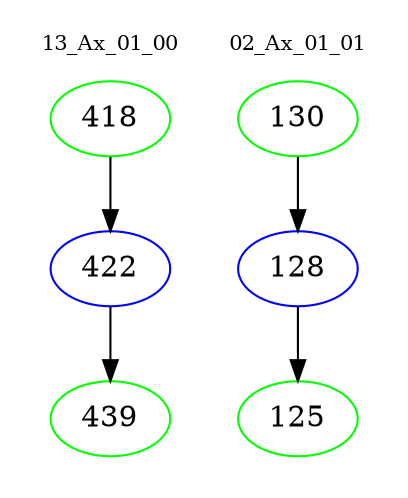 digraph{
subgraph cluster_0 {
color = white
label = "13_Ax_01_00";
fontsize=10;
T0_418 [label="418", color="green"]
T0_418 -> T0_422 [color="black"]
T0_422 [label="422", color="blue"]
T0_422 -> T0_439 [color="black"]
T0_439 [label="439", color="green"]
}
subgraph cluster_1 {
color = white
label = "02_Ax_01_01";
fontsize=10;
T1_130 [label="130", color="green"]
T1_130 -> T1_128 [color="black"]
T1_128 [label="128", color="blue"]
T1_128 -> T1_125 [color="black"]
T1_125 [label="125", color="green"]
}
}
